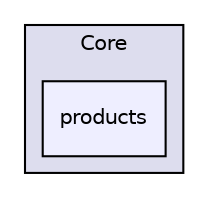 digraph "include/Eigen/src/Core/products" {
  compound=true
  node [ fontsize="10", fontname="Helvetica"];
  edge [ labelfontsize="10", labelfontname="Helvetica"];
  subgraph clusterdir_7f402a03bdf717cd474b922cdc15d316 {
    graph [ bgcolor="#ddddee", pencolor="black", label="Core" fontname="Helvetica", fontsize="10", URL="dir_7f402a03bdf717cd474b922cdc15d316.html"]
  dir_14fdef5c0604a22868ecf5c632eb68b7 [shape=box, label="products", style="filled", fillcolor="#eeeeff", pencolor="black", URL="dir_14fdef5c0604a22868ecf5c632eb68b7.html"];
  }
}
